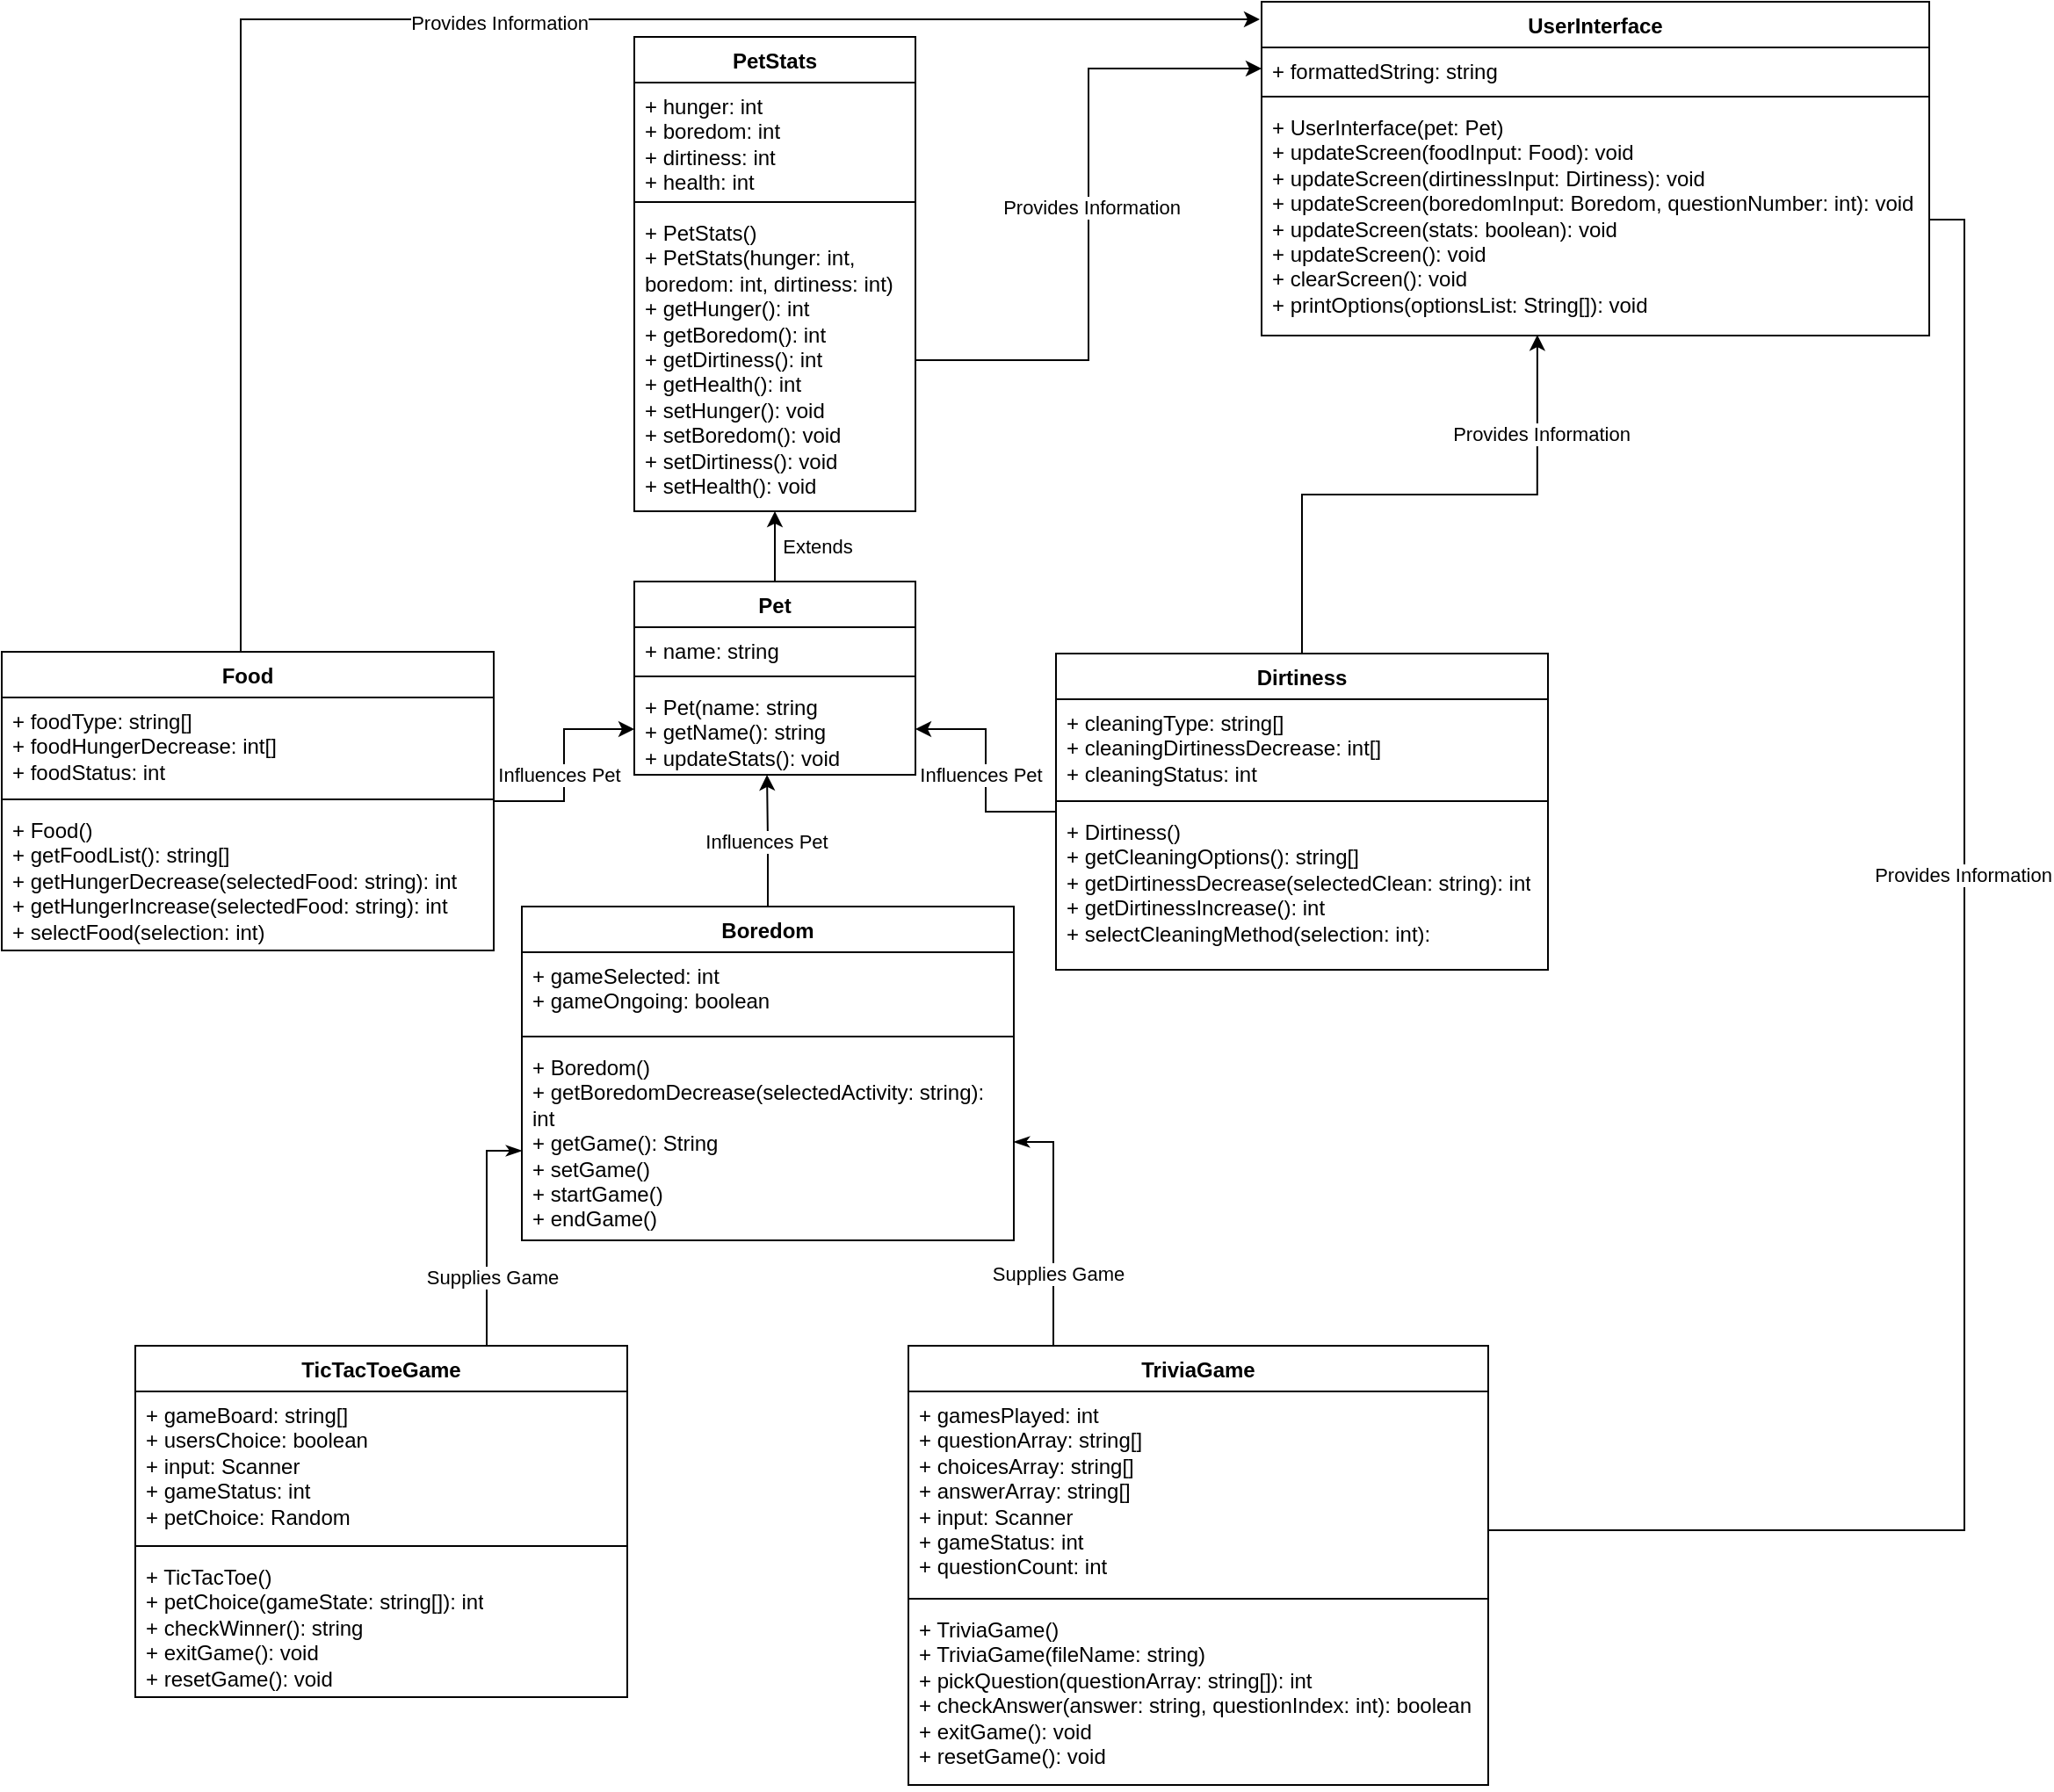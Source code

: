 <mxfile version="26.0.9">
  <diagram id="C5RBs43oDa-KdzZeNtuy" name="Page-1">
    <mxGraphModel dx="1235" dy="731" grid="1" gridSize="10" guides="1" tooltips="1" connect="1" arrows="1" fold="1" page="1" pageScale="1" pageWidth="827" pageHeight="1169" background="light-dark(#FFFFFF,#EDEDED)" math="0" shadow="0">
      <root>
        <mxCell id="WIyWlLk6GJQsqaUBKTNV-0" />
        <mxCell id="WIyWlLk6GJQsqaUBKTNV-1" parent="WIyWlLk6GJQsqaUBKTNV-0" />
        <mxCell id="GLzoOwZDN7FR2L7_pklB-4" value="Pet" style="swimlane;fontStyle=1;align=center;verticalAlign=top;childLayout=stackLayout;horizontal=1;startSize=26;horizontalStack=0;resizeParent=1;resizeParentMax=0;resizeLast=0;collapsible=1;marginBottom=0;whiteSpace=wrap;html=1;" parent="WIyWlLk6GJQsqaUBKTNV-1" vertex="1">
          <mxGeometry x="504" y="370" width="160" height="110" as="geometry" />
        </mxCell>
        <mxCell id="GLzoOwZDN7FR2L7_pklB-5" value="+ name: string" style="text;strokeColor=none;fillColor=none;align=left;verticalAlign=top;spacingLeft=4;spacingRight=4;overflow=hidden;rotatable=0;points=[[0,0.5],[1,0.5]];portConstraint=eastwest;whiteSpace=wrap;html=1;" parent="GLzoOwZDN7FR2L7_pklB-4" vertex="1">
          <mxGeometry y="26" width="160" height="24" as="geometry" />
        </mxCell>
        <mxCell id="GLzoOwZDN7FR2L7_pklB-6" value="" style="line;strokeWidth=1;fillColor=none;align=left;verticalAlign=middle;spacingTop=-1;spacingLeft=3;spacingRight=3;rotatable=0;labelPosition=right;points=[];portConstraint=eastwest;strokeColor=inherit;" parent="GLzoOwZDN7FR2L7_pklB-4" vertex="1">
          <mxGeometry y="50" width="160" height="8" as="geometry" />
        </mxCell>
        <mxCell id="GLzoOwZDN7FR2L7_pklB-7" value="&lt;div&gt;+ Pet(name: string&lt;/div&gt;+ getName(): string&lt;div&gt;&lt;span style=&quot;background-color: transparent; color: light-dark(rgb(0, 0, 0), rgb(255, 255, 255));&quot;&gt;+ updateStats(): void&lt;/span&gt;&lt;span style=&quot;background-color: transparent; color: light-dark(rgb(0, 0, 0), rgb(255, 255, 255));&quot;&gt;&amp;nbsp;&lt;/span&gt;&lt;br&gt;&lt;/div&gt;" style="text;strokeColor=none;fillColor=none;align=left;verticalAlign=top;spacingLeft=4;spacingRight=4;overflow=hidden;rotatable=0;points=[[0,0.5],[1,0.5]];portConstraint=eastwest;whiteSpace=wrap;html=1;" parent="GLzoOwZDN7FR2L7_pklB-4" vertex="1">
          <mxGeometry y="58" width="160" height="52" as="geometry" />
        </mxCell>
        <mxCell id="bQXPKGc5TB-FNTjUY_vJ-18" style="edgeStyle=orthogonalEdgeStyle;rounded=0;orthogonalLoop=1;jettySize=auto;html=1;entryX=0;entryY=0.5;entryDx=0;entryDy=0;endArrow=classic;startFill=0;endFill=1;" parent="WIyWlLk6GJQsqaUBKTNV-1" source="GLzoOwZDN7FR2L7_pklB-9" target="GLzoOwZDN7FR2L7_pklB-7" edge="1">
          <mxGeometry relative="1" as="geometry" />
        </mxCell>
        <mxCell id="3FKDSlkMSZoOwbRoJgkT-4" value="Influences Pet" style="edgeLabel;html=1;align=center;verticalAlign=middle;resizable=0;points=[];" vertex="1" connectable="0" parent="bQXPKGc5TB-FNTjUY_vJ-18">
          <mxGeometry x="-0.597" y="-1" relative="1" as="geometry">
            <mxPoint x="12" y="-16" as="offset" />
          </mxGeometry>
        </mxCell>
        <mxCell id="GLzoOwZDN7FR2L7_pklB-9" value="Food" style="swimlane;fontStyle=1;align=center;verticalAlign=top;childLayout=stackLayout;horizontal=1;startSize=26;horizontalStack=0;resizeParent=1;resizeParentMax=0;resizeLast=0;collapsible=1;marginBottom=0;whiteSpace=wrap;html=1;" parent="WIyWlLk6GJQsqaUBKTNV-1" vertex="1">
          <mxGeometry x="144" y="410" width="280" height="170" as="geometry" />
        </mxCell>
        <mxCell id="GLzoOwZDN7FR2L7_pklB-11" value="+ foodType: string[]&lt;div&gt;+ foodHungerDecrease: int[]&lt;/div&gt;&lt;div&gt;&lt;span style=&quot;background-color: transparent; color: light-dark(rgb(0, 0, 0), rgb(255, 255, 255));&quot;&gt;+ foodStatus: int&lt;/span&gt;&lt;br&gt;&lt;/div&gt;" style="text;strokeColor=none;fillColor=none;align=left;verticalAlign=top;spacingLeft=4;spacingRight=4;overflow=hidden;rotatable=0;points=[[0,0.5],[1,0.5]];portConstraint=eastwest;whiteSpace=wrap;html=1;" parent="GLzoOwZDN7FR2L7_pklB-9" vertex="1">
          <mxGeometry y="26" width="280" height="54" as="geometry" />
        </mxCell>
        <mxCell id="GLzoOwZDN7FR2L7_pklB-12" value="" style="line;strokeWidth=1;fillColor=none;align=left;verticalAlign=middle;spacingTop=-1;spacingLeft=3;spacingRight=3;rotatable=0;labelPosition=right;points=[];portConstraint=eastwest;strokeColor=inherit;" parent="GLzoOwZDN7FR2L7_pklB-9" vertex="1">
          <mxGeometry y="80" width="280" height="8" as="geometry" />
        </mxCell>
        <mxCell id="GLzoOwZDN7FR2L7_pklB-13" value="&lt;div&gt;+ Food()&lt;/div&gt;+ getFoodList(): string[]&lt;div&gt;&lt;span style=&quot;background-color: transparent; color: light-dark(rgb(0, 0, 0), rgb(255, 255, 255));&quot;&gt;+ getHungerDecrease(selectedFood: string): int&lt;/span&gt;&lt;br&gt;&lt;/div&gt;&lt;div&gt;&lt;span style=&quot;background-color: transparent; color: light-dark(rgb(0, 0, 0), rgb(255, 255, 255));&quot;&gt;+ getHungerIncrease(selectedFood: string): int&lt;/span&gt;&lt;/div&gt;&lt;div&gt;+ selectFood(selection: int)&lt;br&gt;&lt;/div&gt;" style="text;strokeColor=none;fillColor=none;align=left;verticalAlign=top;spacingLeft=4;spacingRight=4;overflow=hidden;rotatable=0;points=[[0,0.5],[1,0.5]];portConstraint=eastwest;whiteSpace=wrap;html=1;" parent="GLzoOwZDN7FR2L7_pklB-9" vertex="1">
          <mxGeometry y="88" width="280" height="82" as="geometry" />
        </mxCell>
        <mxCell id="GLzoOwZDN7FR2L7_pklB-14" value="PetStats" style="swimlane;fontStyle=1;align=center;verticalAlign=top;childLayout=stackLayout;horizontal=1;startSize=26;horizontalStack=0;resizeParent=1;resizeParentMax=0;resizeLast=0;collapsible=1;marginBottom=0;whiteSpace=wrap;html=1;" parent="WIyWlLk6GJQsqaUBKTNV-1" vertex="1">
          <mxGeometry x="504" y="60" width="160" height="270" as="geometry" />
        </mxCell>
        <mxCell id="GLzoOwZDN7FR2L7_pklB-15" value="&lt;div&gt;+ hunger: int&lt;/div&gt;&lt;div&gt;+ boredom: int&lt;/div&gt;&lt;div&gt;+ dirtiness: int&lt;/div&gt;&lt;div&gt;+ health: int&lt;/div&gt;&lt;div&gt;&lt;br&gt;&lt;/div&gt;" style="text;strokeColor=none;fillColor=none;align=left;verticalAlign=top;spacingLeft=4;spacingRight=4;overflow=hidden;rotatable=0;points=[[0,0.5],[1,0.5]];portConstraint=eastwest;whiteSpace=wrap;html=1;" parent="GLzoOwZDN7FR2L7_pklB-14" vertex="1">
          <mxGeometry y="26" width="160" height="64" as="geometry" />
        </mxCell>
        <mxCell id="GLzoOwZDN7FR2L7_pklB-16" value="" style="line;strokeWidth=1;fillColor=none;align=left;verticalAlign=middle;spacingTop=-1;spacingLeft=3;spacingRight=3;rotatable=0;labelPosition=right;points=[];portConstraint=eastwest;strokeColor=inherit;" parent="GLzoOwZDN7FR2L7_pklB-14" vertex="1">
          <mxGeometry y="90" width="160" height="8" as="geometry" />
        </mxCell>
        <mxCell id="GLzoOwZDN7FR2L7_pklB-17" value="&lt;div&gt;+ PetStats()&lt;/div&gt;&lt;div&gt;+ PetStats(hunger: int, boredom: int, dirtiness: int)&lt;br&gt;&lt;/div&gt;&lt;div&gt;+ getHunger(): int&lt;/div&gt;&lt;div&gt;+ getBoredom(): int&lt;/div&gt;&lt;div&gt;+ getDirtiness(): int&lt;/div&gt;&lt;div&gt;+ getHealth(): int&lt;/div&gt;&lt;div&gt;+ setHunger(): void&lt;/div&gt;&lt;div&gt;+ setBoredom(): void&lt;/div&gt;&lt;div&gt;+ setDirtiness(): void&lt;/div&gt;&lt;div&gt;+ setHealth(): void&lt;/div&gt;" style="text;strokeColor=none;fillColor=none;align=left;verticalAlign=top;spacingLeft=4;spacingRight=4;overflow=hidden;rotatable=0;points=[[0,0.5],[1,0.5]];portConstraint=eastwest;whiteSpace=wrap;html=1;" parent="GLzoOwZDN7FR2L7_pklB-14" vertex="1">
          <mxGeometry y="98" width="160" height="172" as="geometry" />
        </mxCell>
        <mxCell id="GLzoOwZDN7FR2L7_pklB-26" value="Extends" style="edgeStyle=orthogonalEdgeStyle;rounded=0;orthogonalLoop=1;jettySize=auto;html=1;entryX=0.5;entryY=1;entryDx=0;entryDy=0;entryPerimeter=0;spacingLeft=47;" parent="WIyWlLk6GJQsqaUBKTNV-1" source="GLzoOwZDN7FR2L7_pklB-4" target="GLzoOwZDN7FR2L7_pklB-17" edge="1">
          <mxGeometry relative="1" as="geometry" />
        </mxCell>
        <mxCell id="0eJ1nHn0sJdGd7YCcq3P-0" value="UserInterface" style="swimlane;fontStyle=1;align=center;verticalAlign=top;childLayout=stackLayout;horizontal=1;startSize=26;horizontalStack=0;resizeParent=1;resizeParentMax=0;resizeLast=0;collapsible=1;marginBottom=0;whiteSpace=wrap;html=1;" parent="WIyWlLk6GJQsqaUBKTNV-1" vertex="1">
          <mxGeometry x="861" y="40" width="380" height="190" as="geometry" />
        </mxCell>
        <mxCell id="0eJ1nHn0sJdGd7YCcq3P-1" value="+ formattedString: string" style="text;strokeColor=none;fillColor=none;align=left;verticalAlign=top;spacingLeft=4;spacingRight=4;overflow=hidden;rotatable=0;points=[[0,0.5],[1,0.5]];portConstraint=eastwest;whiteSpace=wrap;html=1;" parent="0eJ1nHn0sJdGd7YCcq3P-0" vertex="1">
          <mxGeometry y="26" width="380" height="24" as="geometry" />
        </mxCell>
        <mxCell id="0eJ1nHn0sJdGd7YCcq3P-2" value="" style="line;strokeWidth=1;fillColor=none;align=left;verticalAlign=middle;spacingTop=-1;spacingLeft=3;spacingRight=3;rotatable=0;labelPosition=right;points=[];portConstraint=eastwest;strokeColor=inherit;" parent="0eJ1nHn0sJdGd7YCcq3P-0" vertex="1">
          <mxGeometry y="50" width="380" height="8" as="geometry" />
        </mxCell>
        <mxCell id="0eJ1nHn0sJdGd7YCcq3P-3" value="&lt;div&gt;+ UserInterface(pet: Pet)&lt;/div&gt;+ updateScreen(foodInput: Food): void&lt;div&gt;+ updateScreen(dirtinessInput: Dirtiness): void&lt;/div&gt;&lt;div&gt;+ updateScreen(boredomInput: Boredom, questionNumber: int): void&lt;span style=&quot;background-color: transparent; color: light-dark(rgb(0, 0, 0), rgb(255, 255, 255));&quot;&gt;&amp;nbsp;&lt;/span&gt;&lt;/div&gt;&lt;div&gt;&lt;span style=&quot;background-color: transparent; color: light-dark(rgb(0, 0, 0), rgb(255, 255, 255));&quot;&gt;+ updateScreen(stats: boolean): void&amp;nbsp;&lt;/span&gt;&lt;/div&gt;&lt;div&gt;&lt;span style=&quot;background-color: transparent; color: light-dark(rgb(0, 0, 0), rgb(255, 255, 255));&quot;&gt;+ updateScreen(): void&lt;/span&gt;&lt;/div&gt;&lt;div&gt;+ clearScreen(): void&lt;/div&gt;&lt;div&gt;+ printOptions(optionsList: String[]): void&lt;/div&gt;" style="text;strokeColor=none;fillColor=none;align=left;verticalAlign=top;spacingLeft=4;spacingRight=4;overflow=hidden;rotatable=0;points=[[0,0.5],[1,0.5]];portConstraint=eastwest;whiteSpace=wrap;html=1;" parent="0eJ1nHn0sJdGd7YCcq3P-0" vertex="1">
          <mxGeometry y="58" width="380" height="132" as="geometry" />
        </mxCell>
        <mxCell id="bQXPKGc5TB-FNTjUY_vJ-17" style="edgeStyle=orthogonalEdgeStyle;rounded=0;orthogonalLoop=1;jettySize=auto;html=1;entryX=1;entryY=0.5;entryDx=0;entryDy=0;endArrow=classic;startFill=0;endFill=1;" parent="WIyWlLk6GJQsqaUBKTNV-1" source="0eJ1nHn0sJdGd7YCcq3P-5" target="GLzoOwZDN7FR2L7_pklB-7" edge="1">
          <mxGeometry relative="1" as="geometry" />
        </mxCell>
        <mxCell id="3FKDSlkMSZoOwbRoJgkT-6" value="Influences Pet" style="edgeLabel;html=1;align=center;verticalAlign=middle;resizable=0;points=[];" vertex="1" connectable="0" parent="bQXPKGc5TB-FNTjUY_vJ-17">
          <mxGeometry x="-0.454" y="2" relative="1" as="geometry">
            <mxPoint x="-9" y="-23" as="offset" />
          </mxGeometry>
        </mxCell>
        <mxCell id="0eJ1nHn0sJdGd7YCcq3P-5" value="Dirtiness" style="swimlane;fontStyle=1;align=center;verticalAlign=top;childLayout=stackLayout;horizontal=1;startSize=26;horizontalStack=0;resizeParent=1;resizeParentMax=0;resizeLast=0;collapsible=1;marginBottom=0;whiteSpace=wrap;html=1;" parent="WIyWlLk6GJQsqaUBKTNV-1" vertex="1">
          <mxGeometry x="744" y="411" width="280" height="180" as="geometry" />
        </mxCell>
        <mxCell id="0eJ1nHn0sJdGd7YCcq3P-6" value="+ cleaningType: string[]&lt;div&gt;+ cleaningDirtinessDecrease: int[]&lt;/div&gt;&lt;div&gt;+ cleaningStatus: int&lt;/div&gt;&lt;div&gt;&lt;br&gt;&lt;/div&gt;" style="text;strokeColor=none;fillColor=none;align=left;verticalAlign=top;spacingLeft=4;spacingRight=4;overflow=hidden;rotatable=0;points=[[0,0.5],[1,0.5]];portConstraint=eastwest;whiteSpace=wrap;html=1;" parent="0eJ1nHn0sJdGd7YCcq3P-5" vertex="1">
          <mxGeometry y="26" width="280" height="54" as="geometry" />
        </mxCell>
        <mxCell id="0eJ1nHn0sJdGd7YCcq3P-7" value="" style="line;strokeWidth=1;fillColor=none;align=left;verticalAlign=middle;spacingTop=-1;spacingLeft=3;spacingRight=3;rotatable=0;labelPosition=right;points=[];portConstraint=eastwest;strokeColor=inherit;" parent="0eJ1nHn0sJdGd7YCcq3P-5" vertex="1">
          <mxGeometry y="80" width="280" height="8" as="geometry" />
        </mxCell>
        <mxCell id="0eJ1nHn0sJdGd7YCcq3P-8" value="&lt;div&gt;+ Dirtiness()&lt;/div&gt;&lt;div&gt;+ getCleaningOptions(): string[]&lt;/div&gt;&lt;div&gt;+ getDirtinessDecrease(selectedClean: string): int&lt;/div&gt;&lt;div&gt;+ getDirtinessIncrease(): int&lt;/div&gt;&lt;div&gt;+ selectCleaningMethod(selection: int):&amp;nbsp;&lt;/div&gt;&lt;div&gt;&lt;br&gt;&lt;/div&gt;" style="text;strokeColor=none;fillColor=none;align=left;verticalAlign=top;spacingLeft=4;spacingRight=4;overflow=hidden;rotatable=0;points=[[0,0.5],[1,0.5]];portConstraint=eastwest;whiteSpace=wrap;html=1;" parent="0eJ1nHn0sJdGd7YCcq3P-5" vertex="1">
          <mxGeometry y="88" width="280" height="92" as="geometry" />
        </mxCell>
        <mxCell id="0eJ1nHn0sJdGd7YCcq3P-9" value="Boredom" style="swimlane;fontStyle=1;align=center;verticalAlign=top;childLayout=stackLayout;horizontal=1;startSize=26;horizontalStack=0;resizeParent=1;resizeParentMax=0;resizeLast=0;collapsible=1;marginBottom=0;whiteSpace=wrap;html=1;" parent="WIyWlLk6GJQsqaUBKTNV-1" vertex="1">
          <mxGeometry x="440" y="555" width="280" height="190" as="geometry">
            <mxRectangle x="440" y="555" width="90" height="30" as="alternateBounds" />
          </mxGeometry>
        </mxCell>
        <mxCell id="0eJ1nHn0sJdGd7YCcq3P-10" value="+ gameSelected: int&lt;div&gt;+ gameOngoing: boolean&lt;/div&gt;" style="text;strokeColor=none;fillColor=none;align=left;verticalAlign=top;spacingLeft=4;spacingRight=4;overflow=hidden;rotatable=0;points=[[0,0.5],[1,0.5]];portConstraint=eastwest;whiteSpace=wrap;html=1;" parent="0eJ1nHn0sJdGd7YCcq3P-9" vertex="1">
          <mxGeometry y="26" width="280" height="44" as="geometry" />
        </mxCell>
        <mxCell id="0eJ1nHn0sJdGd7YCcq3P-11" value="" style="line;strokeWidth=1;fillColor=none;align=left;verticalAlign=middle;spacingTop=-1;spacingLeft=3;spacingRight=3;rotatable=0;labelPosition=right;points=[];portConstraint=eastwest;strokeColor=inherit;" parent="0eJ1nHn0sJdGd7YCcq3P-9" vertex="1">
          <mxGeometry y="70" width="280" height="8" as="geometry" />
        </mxCell>
        <mxCell id="0eJ1nHn0sJdGd7YCcq3P-12" value="+ Boredom()&lt;div&gt;+ getBoredomDecrease(selectedActivity: string): int&lt;/div&gt;&lt;div&gt;&lt;div&gt;+ getGame(): String&lt;/div&gt;&lt;div&gt;+ setGame()&lt;/div&gt;&lt;div&gt;+ startGame()&lt;/div&gt;&lt;div&gt;+ endGame()&lt;/div&gt;&lt;/div&gt;" style="text;strokeColor=none;fillColor=none;align=left;verticalAlign=top;spacingLeft=4;spacingRight=4;overflow=hidden;rotatable=0;points=[[0,0.5],[1,0.5]];portConstraint=eastwest;whiteSpace=wrap;html=1;" parent="0eJ1nHn0sJdGd7YCcq3P-9" vertex="1">
          <mxGeometry y="78" width="280" height="112" as="geometry" />
        </mxCell>
        <mxCell id="bQXPKGc5TB-FNTjUY_vJ-8" style="edgeStyle=orthogonalEdgeStyle;rounded=0;orthogonalLoop=1;jettySize=auto;html=1;exitX=0.75;exitY=0;exitDx=0;exitDy=0;strokeColor=default;strokeWidth=1;endArrow=classicThin;startFill=0;endFill=1;" parent="WIyWlLk6GJQsqaUBKTNV-1" source="0eJ1nHn0sJdGd7YCcq3P-13" target="0eJ1nHn0sJdGd7YCcq3P-12" edge="1">
          <mxGeometry relative="1" as="geometry">
            <Array as="points">
              <mxPoint x="420" y="805" />
              <mxPoint x="420" y="694" />
            </Array>
          </mxGeometry>
        </mxCell>
        <mxCell id="3FKDSlkMSZoOwbRoJgkT-2" value="Supplies Game" style="edgeLabel;html=1;align=center;verticalAlign=middle;resizable=0;points=[];" vertex="1" connectable="0" parent="bQXPKGc5TB-FNTjUY_vJ-8">
          <mxGeometry x="-0.296" y="-3" relative="1" as="geometry">
            <mxPoint as="offset" />
          </mxGeometry>
        </mxCell>
        <mxCell id="0eJ1nHn0sJdGd7YCcq3P-13" value="TicTacToeGame" style="swimlane;fontStyle=1;align=center;verticalAlign=top;childLayout=stackLayout;horizontal=1;startSize=26;horizontalStack=0;resizeParent=1;resizeParentMax=0;resizeLast=0;collapsible=1;marginBottom=0;whiteSpace=wrap;html=1;" parent="WIyWlLk6GJQsqaUBKTNV-1" vertex="1">
          <mxGeometry x="220" y="805" width="280" height="200" as="geometry" />
        </mxCell>
        <mxCell id="0eJ1nHn0sJdGd7YCcq3P-14" value="+ gameBoard: string[]&lt;div&gt;+ usersChoice: boolean&lt;/div&gt;&lt;div&gt;+ input: Scanner&lt;/div&gt;&lt;div&gt;+ gameStatus: int&lt;/div&gt;&lt;div&gt;+ petChoice: Random&lt;/div&gt;" style="text;strokeColor=none;fillColor=none;align=left;verticalAlign=top;spacingLeft=4;spacingRight=4;overflow=hidden;rotatable=0;points=[[0,0.5],[1,0.5]];portConstraint=eastwest;whiteSpace=wrap;html=1;" parent="0eJ1nHn0sJdGd7YCcq3P-13" vertex="1">
          <mxGeometry y="26" width="280" height="84" as="geometry" />
        </mxCell>
        <mxCell id="0eJ1nHn0sJdGd7YCcq3P-15" value="" style="line;strokeWidth=1;fillColor=none;align=left;verticalAlign=middle;spacingTop=-1;spacingLeft=3;spacingRight=3;rotatable=0;labelPosition=right;points=[];portConstraint=eastwest;strokeColor=inherit;" parent="0eJ1nHn0sJdGd7YCcq3P-13" vertex="1">
          <mxGeometry y="110" width="280" height="8" as="geometry" />
        </mxCell>
        <mxCell id="0eJ1nHn0sJdGd7YCcq3P-16" value="&lt;div&gt;+ TicTacToe()&lt;/div&gt;&lt;div&gt;+ petChoice(gameState: string[]): int&lt;/div&gt;&lt;div&gt;+ checkWinner(): string&lt;/div&gt;&lt;div&gt;+ exitGame(): void&lt;/div&gt;&lt;div&gt;+ resetGame(): void&lt;/div&gt;" style="text;strokeColor=none;fillColor=none;align=left;verticalAlign=top;spacingLeft=4;spacingRight=4;overflow=hidden;rotatable=0;points=[[0,0.5],[1,0.5]];portConstraint=eastwest;whiteSpace=wrap;html=1;" parent="0eJ1nHn0sJdGd7YCcq3P-13" vertex="1">
          <mxGeometry y="118" width="280" height="82" as="geometry" />
        </mxCell>
        <mxCell id="0eJ1nHn0sJdGd7YCcq3P-17" value="TriviaGame" style="swimlane;fontStyle=1;align=center;verticalAlign=top;childLayout=stackLayout;horizontal=1;startSize=26;horizontalStack=0;resizeParent=1;resizeParentMax=0;resizeLast=0;collapsible=1;marginBottom=0;whiteSpace=wrap;html=1;" parent="WIyWlLk6GJQsqaUBKTNV-1" vertex="1">
          <mxGeometry x="660" y="805" width="330" height="250" as="geometry" />
        </mxCell>
        <mxCell id="0eJ1nHn0sJdGd7YCcq3P-18" value="+ gamesPlayed: int&lt;div&gt;+ questionArray: string[]&lt;/div&gt;&lt;div&gt;+ choicesArray: string[]&lt;/div&gt;&lt;div&gt;&lt;span style=&quot;background-color: transparent; color: light-dark(rgb(0, 0, 0), rgb(255, 255, 255));&quot;&gt;+ answerArray: string[]&lt;/span&gt;&lt;br&gt;&lt;/div&gt;&lt;div&gt;+ input: Scanner&lt;/div&gt;&lt;div&gt;+ gameStatus: int&lt;/div&gt;&lt;div&gt;+ questionCount: int&lt;/div&gt;" style="text;strokeColor=none;fillColor=none;align=left;verticalAlign=top;spacingLeft=4;spacingRight=4;overflow=hidden;rotatable=0;points=[[0,0.5],[1,0.5]];portConstraint=eastwest;whiteSpace=wrap;html=1;" parent="0eJ1nHn0sJdGd7YCcq3P-17" vertex="1">
          <mxGeometry y="26" width="330" height="114" as="geometry" />
        </mxCell>
        <mxCell id="0eJ1nHn0sJdGd7YCcq3P-19" value="" style="line;strokeWidth=1;fillColor=none;align=left;verticalAlign=middle;spacingTop=-1;spacingLeft=3;spacingRight=3;rotatable=0;labelPosition=right;points=[];portConstraint=eastwest;strokeColor=inherit;" parent="0eJ1nHn0sJdGd7YCcq3P-17" vertex="1">
          <mxGeometry y="140" width="330" height="8" as="geometry" />
        </mxCell>
        <mxCell id="0eJ1nHn0sJdGd7YCcq3P-20" value="&lt;div&gt;+ TriviaGame()&lt;/div&gt;&lt;div&gt;+ TriviaGame(fileName: string)&lt;/div&gt;&lt;div&gt;+ pickQuestion(questionArray: string[]): int&lt;/div&gt;&lt;div&gt;+ checkAnswer(answer: string, questionIndex: int): boolean&lt;/div&gt;&lt;div&gt;+ exitGame(): void&lt;/div&gt;&lt;div&gt;+ resetGame(): void&lt;/div&gt;" style="text;strokeColor=none;fillColor=none;align=left;verticalAlign=top;spacingLeft=4;spacingRight=4;overflow=hidden;rotatable=0;points=[[0,0.5],[1,0.5]];portConstraint=eastwest;whiteSpace=wrap;html=1;" parent="0eJ1nHn0sJdGd7YCcq3P-17" vertex="1">
          <mxGeometry y="148" width="330" height="102" as="geometry" />
        </mxCell>
        <mxCell id="bQXPKGc5TB-FNTjUY_vJ-9" style="edgeStyle=orthogonalEdgeStyle;rounded=0;orthogonalLoop=1;jettySize=auto;html=1;exitX=0.25;exitY=0;exitDx=0;exitDy=0;entryX=1;entryY=0.5;entryDx=0;entryDy=0;endArrow=classicThin;startFill=0;endFill=1;" parent="WIyWlLk6GJQsqaUBKTNV-1" source="0eJ1nHn0sJdGd7YCcq3P-17" target="0eJ1nHn0sJdGd7YCcq3P-12" edge="1">
          <mxGeometry relative="1" as="geometry" />
        </mxCell>
        <mxCell id="3FKDSlkMSZoOwbRoJgkT-3" value="Supplies Game" style="edgeLabel;html=1;align=center;verticalAlign=middle;resizable=0;points=[];" vertex="1" connectable="0" parent="bQXPKGc5TB-FNTjUY_vJ-9">
          <mxGeometry x="-0.4" y="-2" relative="1" as="geometry">
            <mxPoint as="offset" />
          </mxGeometry>
        </mxCell>
        <mxCell id="bQXPKGc5TB-FNTjUY_vJ-10" style="edgeStyle=orthogonalEdgeStyle;rounded=0;orthogonalLoop=1;jettySize=auto;html=1;exitX=0.5;exitY=0;exitDx=0;exitDy=0;entryX=0.472;entryY=0.999;entryDx=0;entryDy=0;entryPerimeter=0;endArrow=classic;startFill=0;endFill=1;" parent="WIyWlLk6GJQsqaUBKTNV-1" source="0eJ1nHn0sJdGd7YCcq3P-9" target="GLzoOwZDN7FR2L7_pklB-7" edge="1">
          <mxGeometry relative="1" as="geometry">
            <Array as="points">
              <mxPoint x="580" y="518" />
            </Array>
          </mxGeometry>
        </mxCell>
        <mxCell id="3FKDSlkMSZoOwbRoJgkT-5" value="Influences Pet" style="edgeLabel;html=1;align=center;verticalAlign=middle;resizable=0;points=[];" vertex="1" connectable="0" parent="bQXPKGc5TB-FNTjUY_vJ-10">
          <mxGeometry x="0.006" y="1" relative="1" as="geometry">
            <mxPoint as="offset" />
          </mxGeometry>
        </mxCell>
        <mxCell id="bQXPKGc5TB-FNTjUY_vJ-19" style="edgeStyle=orthogonalEdgeStyle;rounded=0;orthogonalLoop=1;jettySize=auto;html=1;entryX=0;entryY=0.5;entryDx=0;entryDy=0;endArrow=classic;startFill=0;endFill=1;" parent="WIyWlLk6GJQsqaUBKTNV-1" source="GLzoOwZDN7FR2L7_pklB-17" target="0eJ1nHn0sJdGd7YCcq3P-1" edge="1">
          <mxGeometry relative="1" as="geometry" />
        </mxCell>
        <mxCell id="3FKDSlkMSZoOwbRoJgkT-12" value="Provides Information" style="edgeLabel;html=1;align=center;verticalAlign=middle;resizable=0;points=[];" vertex="1" connectable="0" parent="bQXPKGc5TB-FNTjUY_vJ-19">
          <mxGeometry x="0.025" y="-1" relative="1" as="geometry">
            <mxPoint as="offset" />
          </mxGeometry>
        </mxCell>
        <mxCell id="bQXPKGc5TB-FNTjUY_vJ-20" style="edgeStyle=orthogonalEdgeStyle;rounded=0;orthogonalLoop=1;jettySize=auto;html=1;entryX=0.413;entryY=0.997;entryDx=0;entryDy=0;entryPerimeter=0;endArrow=classic;startFill=0;endFill=1;" parent="WIyWlLk6GJQsqaUBKTNV-1" source="0eJ1nHn0sJdGd7YCcq3P-5" target="0eJ1nHn0sJdGd7YCcq3P-3" edge="1">
          <mxGeometry relative="1" as="geometry" />
        </mxCell>
        <mxCell id="3FKDSlkMSZoOwbRoJgkT-11" value="Provides Information" style="edgeLabel;html=1;align=center;verticalAlign=middle;resizable=0;points=[];" vertex="1" connectable="0" parent="bQXPKGc5TB-FNTjUY_vJ-20">
          <mxGeometry x="0.646" y="-2" relative="1" as="geometry">
            <mxPoint as="offset" />
          </mxGeometry>
        </mxCell>
        <mxCell id="bQXPKGc5TB-FNTjUY_vJ-24" style="edgeStyle=orthogonalEdgeStyle;rounded=0;orthogonalLoop=1;jettySize=auto;html=1;entryX=1;entryY=0.5;entryDx=0;entryDy=0;endArrow=none;startFill=0;" parent="WIyWlLk6GJQsqaUBKTNV-1" target="0eJ1nHn0sJdGd7YCcq3P-3" edge="1">
          <mxGeometry relative="1" as="geometry">
            <mxPoint x="990" y="910" as="sourcePoint" />
            <Array as="points">
              <mxPoint x="1261" y="910" />
              <mxPoint x="1261" y="164" />
            </Array>
          </mxGeometry>
        </mxCell>
        <mxCell id="3FKDSlkMSZoOwbRoJgkT-13" value="Provides Information" style="edgeLabel;html=1;align=center;verticalAlign=middle;resizable=0;points=[];" vertex="1" connectable="0" parent="bQXPKGc5TB-FNTjUY_vJ-24">
          <mxGeometry x="0.243" y="1" relative="1" as="geometry">
            <mxPoint as="offset" />
          </mxGeometry>
        </mxCell>
        <mxCell id="bQXPKGc5TB-FNTjUY_vJ-28" style="edgeStyle=orthogonalEdgeStyle;rounded=0;orthogonalLoop=1;jettySize=auto;html=1;endArrow=classic;startFill=0;endFill=1;" parent="WIyWlLk6GJQsqaUBKTNV-1" source="GLzoOwZDN7FR2L7_pklB-9" edge="1">
          <mxGeometry relative="1" as="geometry">
            <mxPoint x="860" y="50" as="targetPoint" />
            <Array as="points">
              <mxPoint x="280" y="50" />
            </Array>
          </mxGeometry>
        </mxCell>
        <mxCell id="3FKDSlkMSZoOwbRoJgkT-10" value="Provides Information" style="edgeLabel;html=1;align=center;verticalAlign=middle;resizable=0;points=[];" vertex="1" connectable="0" parent="bQXPKGc5TB-FNTjUY_vJ-28">
          <mxGeometry x="0.078" y="-2" relative="1" as="geometry">
            <mxPoint as="offset" />
          </mxGeometry>
        </mxCell>
      </root>
    </mxGraphModel>
  </diagram>
</mxfile>
